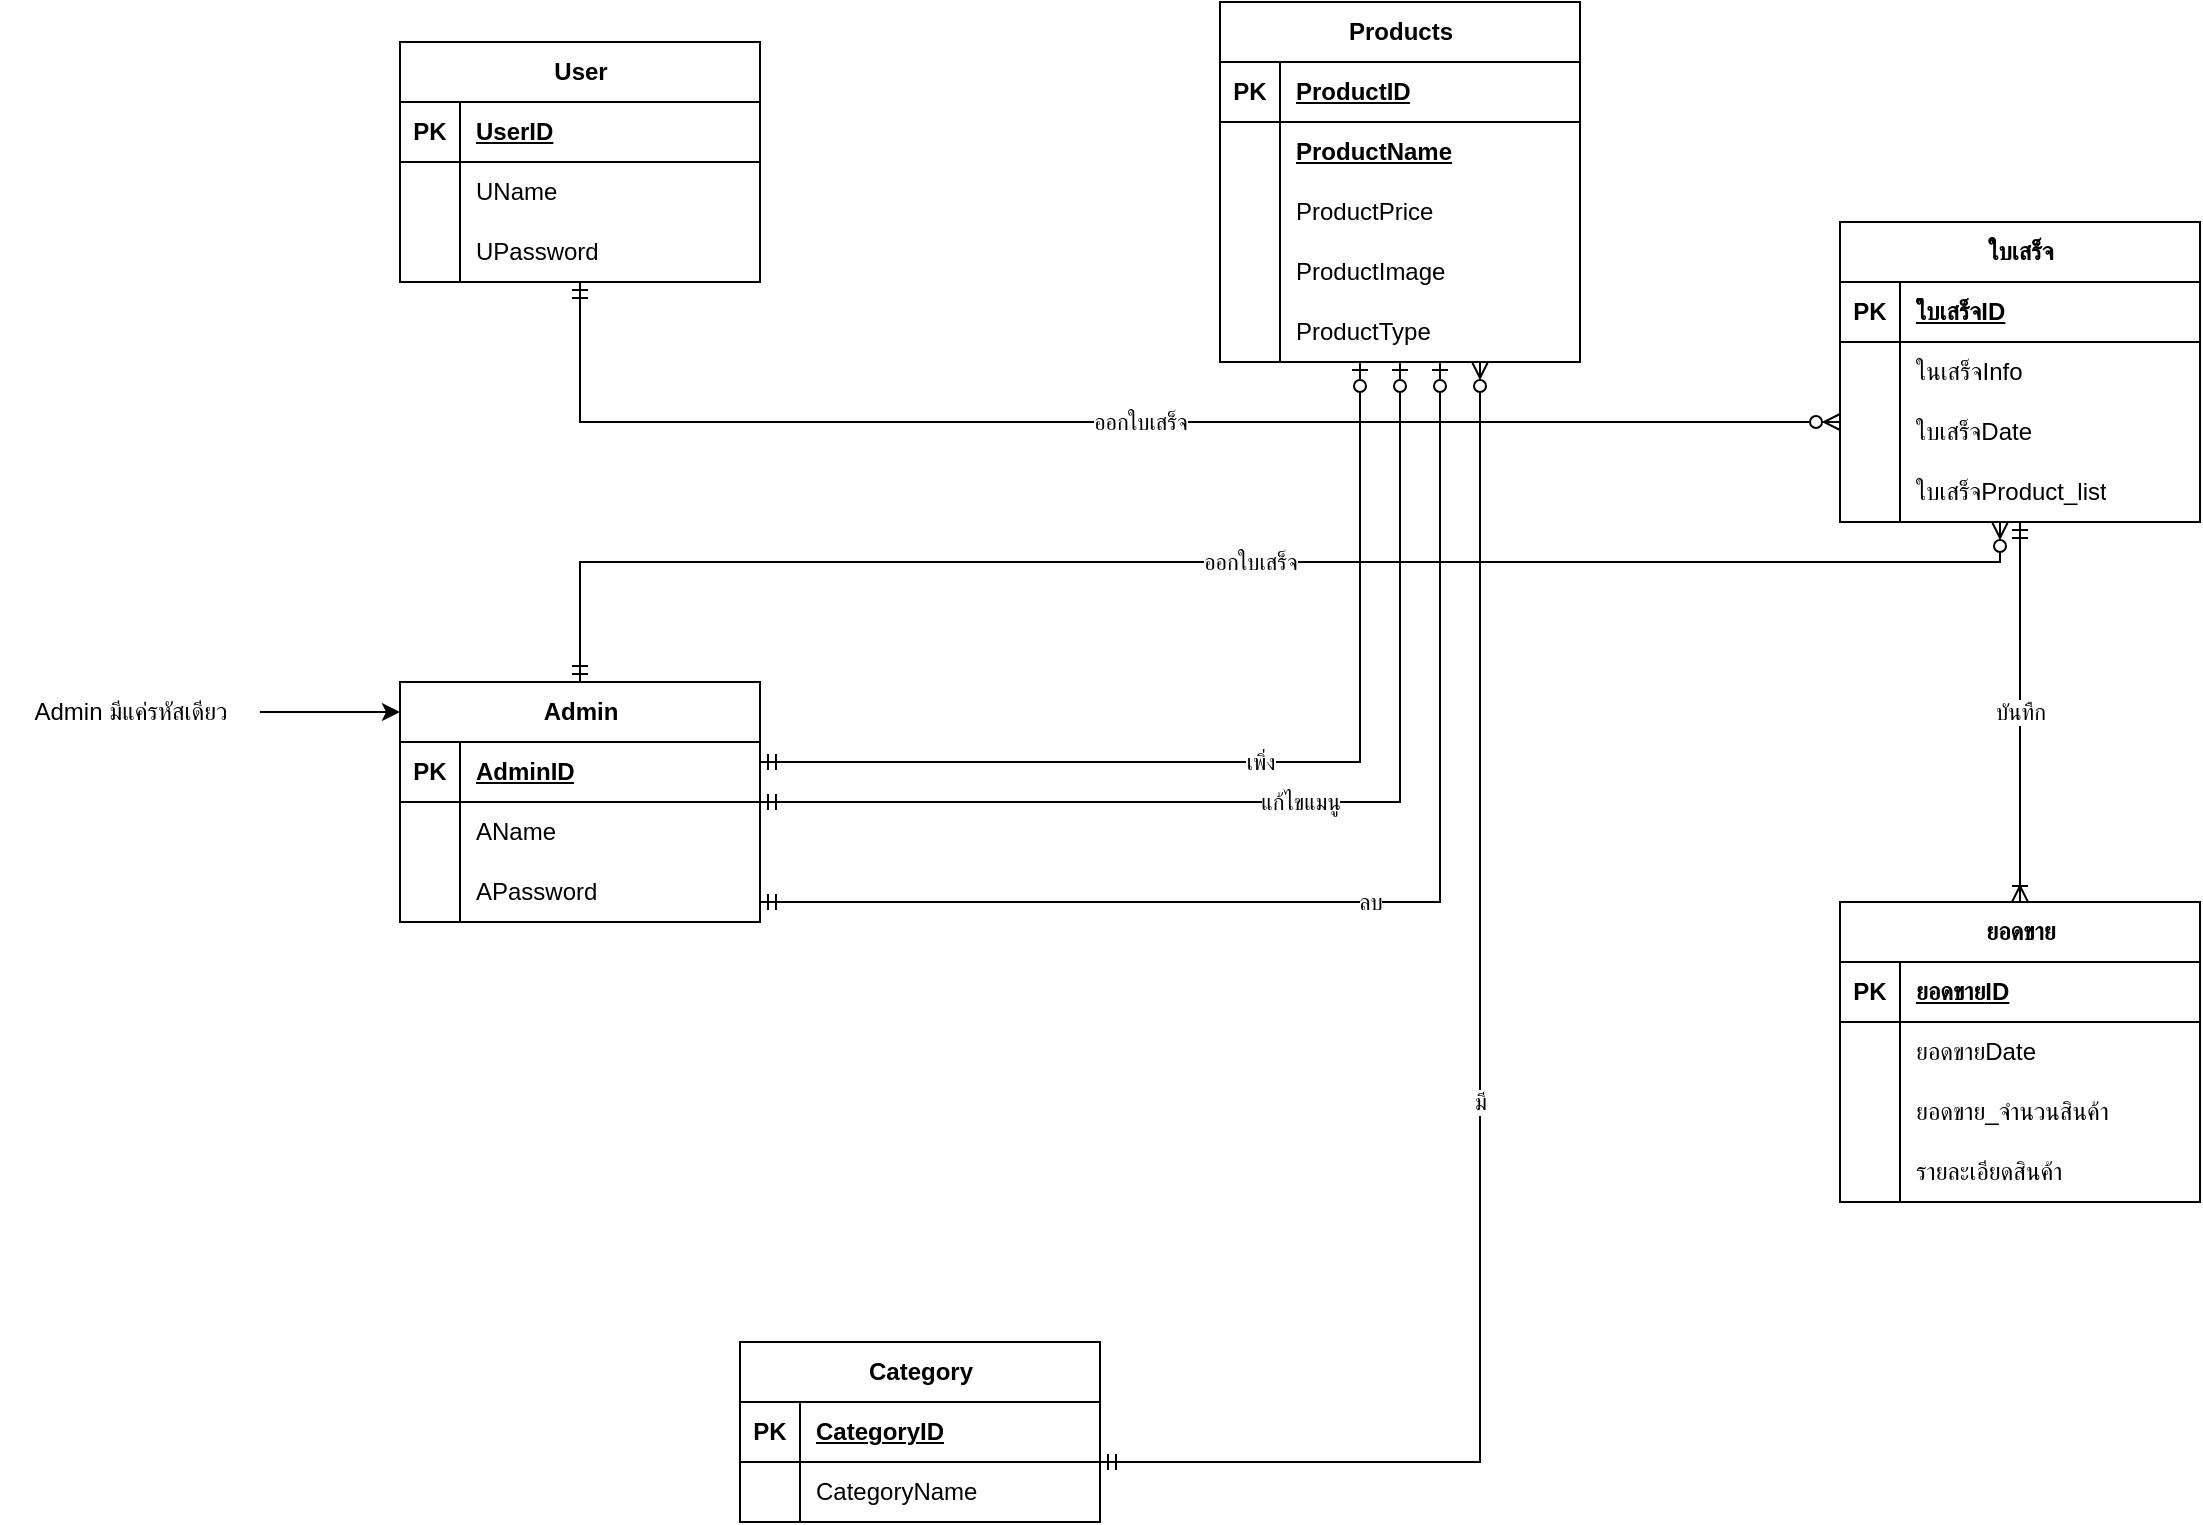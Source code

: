 <mxfile version="24.8.3">
  <diagram name="Page-1" id="-VjRvIDEJw0cihrZ_yuL">
    <mxGraphModel dx="2015" dy="689" grid="1" gridSize="10" guides="1" tooltips="1" connect="1" arrows="1" fold="1" page="1" pageScale="1" pageWidth="827" pageHeight="1169" math="0" shadow="0">
      <root>
        <mxCell id="0" />
        <mxCell id="1" parent="0" />
        <mxCell id="ltJQEK8nqCBBvIf_D5TB-100" value="ออกใบเสร็จ" style="edgeStyle=orthogonalEdgeStyle;rounded=0;orthogonalLoop=1;jettySize=auto;html=1;startArrow=ERmandOne;startFill=0;endArrow=ERzeroToMany;endFill=0;" edge="1" parent="1" source="ltJQEK8nqCBBvIf_D5TB-2" target="ltJQEK8nqCBBvIf_D5TB-55">
          <mxGeometry relative="1" as="geometry">
            <Array as="points">
              <mxPoint x="-30" y="230" />
            </Array>
          </mxGeometry>
        </mxCell>
        <mxCell id="ltJQEK8nqCBBvIf_D5TB-2" value="User" style="shape=table;startSize=30;container=1;collapsible=1;childLayout=tableLayout;fixedRows=1;rowLines=0;fontStyle=1;align=center;resizeLast=1;html=1;" vertex="1" parent="1">
          <mxGeometry x="-120" y="40" width="180" height="120" as="geometry" />
        </mxCell>
        <mxCell id="ltJQEK8nqCBBvIf_D5TB-3" value="" style="shape=tableRow;horizontal=0;startSize=0;swimlaneHead=0;swimlaneBody=0;fillColor=none;collapsible=0;dropTarget=0;points=[[0,0.5],[1,0.5]];portConstraint=eastwest;top=0;left=0;right=0;bottom=1;" vertex="1" parent="ltJQEK8nqCBBvIf_D5TB-2">
          <mxGeometry y="30" width="180" height="30" as="geometry" />
        </mxCell>
        <mxCell id="ltJQEK8nqCBBvIf_D5TB-4" value="PK" style="shape=partialRectangle;connectable=0;fillColor=none;top=0;left=0;bottom=0;right=0;fontStyle=1;overflow=hidden;whiteSpace=wrap;html=1;" vertex="1" parent="ltJQEK8nqCBBvIf_D5TB-3">
          <mxGeometry width="30" height="30" as="geometry">
            <mxRectangle width="30" height="30" as="alternateBounds" />
          </mxGeometry>
        </mxCell>
        <mxCell id="ltJQEK8nqCBBvIf_D5TB-5" value="UserID" style="shape=partialRectangle;connectable=0;fillColor=none;top=0;left=0;bottom=0;right=0;align=left;spacingLeft=6;fontStyle=5;overflow=hidden;whiteSpace=wrap;html=1;" vertex="1" parent="ltJQEK8nqCBBvIf_D5TB-3">
          <mxGeometry x="30" width="150" height="30" as="geometry">
            <mxRectangle width="150" height="30" as="alternateBounds" />
          </mxGeometry>
        </mxCell>
        <mxCell id="ltJQEK8nqCBBvIf_D5TB-6" value="" style="shape=tableRow;horizontal=0;startSize=0;swimlaneHead=0;swimlaneBody=0;fillColor=none;collapsible=0;dropTarget=0;points=[[0,0.5],[1,0.5]];portConstraint=eastwest;top=0;left=0;right=0;bottom=0;" vertex="1" parent="ltJQEK8nqCBBvIf_D5TB-2">
          <mxGeometry y="60" width="180" height="30" as="geometry" />
        </mxCell>
        <mxCell id="ltJQEK8nqCBBvIf_D5TB-7" value="" style="shape=partialRectangle;connectable=0;fillColor=none;top=0;left=0;bottom=0;right=0;editable=1;overflow=hidden;whiteSpace=wrap;html=1;" vertex="1" parent="ltJQEK8nqCBBvIf_D5TB-6">
          <mxGeometry width="30" height="30" as="geometry">
            <mxRectangle width="30" height="30" as="alternateBounds" />
          </mxGeometry>
        </mxCell>
        <mxCell id="ltJQEK8nqCBBvIf_D5TB-8" value="UName" style="shape=partialRectangle;connectable=0;fillColor=none;top=0;left=0;bottom=0;right=0;align=left;spacingLeft=6;overflow=hidden;whiteSpace=wrap;html=1;" vertex="1" parent="ltJQEK8nqCBBvIf_D5TB-6">
          <mxGeometry x="30" width="150" height="30" as="geometry">
            <mxRectangle width="150" height="30" as="alternateBounds" />
          </mxGeometry>
        </mxCell>
        <mxCell id="ltJQEK8nqCBBvIf_D5TB-9" value="" style="shape=tableRow;horizontal=0;startSize=0;swimlaneHead=0;swimlaneBody=0;fillColor=none;collapsible=0;dropTarget=0;points=[[0,0.5],[1,0.5]];portConstraint=eastwest;top=0;left=0;right=0;bottom=0;" vertex="1" parent="ltJQEK8nqCBBvIf_D5TB-2">
          <mxGeometry y="90" width="180" height="30" as="geometry" />
        </mxCell>
        <mxCell id="ltJQEK8nqCBBvIf_D5TB-10" value="" style="shape=partialRectangle;connectable=0;fillColor=none;top=0;left=0;bottom=0;right=0;editable=1;overflow=hidden;whiteSpace=wrap;html=1;" vertex="1" parent="ltJQEK8nqCBBvIf_D5TB-9">
          <mxGeometry width="30" height="30" as="geometry">
            <mxRectangle width="30" height="30" as="alternateBounds" />
          </mxGeometry>
        </mxCell>
        <mxCell id="ltJQEK8nqCBBvIf_D5TB-11" value="UPassword" style="shape=partialRectangle;connectable=0;fillColor=none;top=0;left=0;bottom=0;right=0;align=left;spacingLeft=6;overflow=hidden;whiteSpace=wrap;html=1;" vertex="1" parent="ltJQEK8nqCBBvIf_D5TB-9">
          <mxGeometry x="30" width="150" height="30" as="geometry">
            <mxRectangle width="150" height="30" as="alternateBounds" />
          </mxGeometry>
        </mxCell>
        <mxCell id="ltJQEK8nqCBBvIf_D5TB-95" value="แก้ไขแมนู" style="edgeStyle=orthogonalEdgeStyle;rounded=0;orthogonalLoop=1;jettySize=auto;html=1;startArrow=ERmandOne;startFill=0;endArrow=ERzeroToOne;endFill=0;" edge="1" parent="1" source="ltJQEK8nqCBBvIf_D5TB-15" target="ltJQEK8nqCBBvIf_D5TB-28">
          <mxGeometry relative="1" as="geometry" />
        </mxCell>
        <mxCell id="ltJQEK8nqCBBvIf_D5TB-96" value="ลบ" style="edgeStyle=orthogonalEdgeStyle;rounded=0;orthogonalLoop=1;jettySize=auto;html=1;startArrow=ERmandOne;startFill=0;endArrow=ERzeroToOne;endFill=0;" edge="1" parent="1" source="ltJQEK8nqCBBvIf_D5TB-15" target="ltJQEK8nqCBBvIf_D5TB-28">
          <mxGeometry relative="1" as="geometry">
            <Array as="points">
              <mxPoint x="400" y="470" />
            </Array>
          </mxGeometry>
        </mxCell>
        <mxCell id="ltJQEK8nqCBBvIf_D5TB-97" value="เพิ่ง" style="edgeStyle=orthogonalEdgeStyle;rounded=0;orthogonalLoop=1;jettySize=auto;html=1;endArrow=ERzeroToOne;endFill=0;startArrow=ERmandOne;startFill=0;" edge="1" parent="1" source="ltJQEK8nqCBBvIf_D5TB-15" target="ltJQEK8nqCBBvIf_D5TB-28">
          <mxGeometry relative="1" as="geometry">
            <Array as="points">
              <mxPoint x="360" y="400" />
            </Array>
          </mxGeometry>
        </mxCell>
        <mxCell id="ltJQEK8nqCBBvIf_D5TB-98" value="ออกใบเสร็จ" style="edgeStyle=orthogonalEdgeStyle;rounded=0;orthogonalLoop=1;jettySize=auto;html=1;startArrow=ERmandOne;startFill=0;endArrow=ERzeroToMany;endFill=0;" edge="1" parent="1" source="ltJQEK8nqCBBvIf_D5TB-15" target="ltJQEK8nqCBBvIf_D5TB-55">
          <mxGeometry relative="1" as="geometry">
            <Array as="points">
              <mxPoint x="-30" y="300" />
              <mxPoint x="680" y="300" />
            </Array>
          </mxGeometry>
        </mxCell>
        <mxCell id="ltJQEK8nqCBBvIf_D5TB-15" value="Admin" style="shape=table;startSize=30;container=1;collapsible=1;childLayout=tableLayout;fixedRows=1;rowLines=0;fontStyle=1;align=center;resizeLast=1;html=1;" vertex="1" parent="1">
          <mxGeometry x="-120" y="360" width="180" height="120" as="geometry" />
        </mxCell>
        <mxCell id="ltJQEK8nqCBBvIf_D5TB-16" value="" style="shape=tableRow;horizontal=0;startSize=0;swimlaneHead=0;swimlaneBody=0;fillColor=none;collapsible=0;dropTarget=0;points=[[0,0.5],[1,0.5]];portConstraint=eastwest;top=0;left=0;right=0;bottom=1;" vertex="1" parent="ltJQEK8nqCBBvIf_D5TB-15">
          <mxGeometry y="30" width="180" height="30" as="geometry" />
        </mxCell>
        <mxCell id="ltJQEK8nqCBBvIf_D5TB-17" value="PK" style="shape=partialRectangle;connectable=0;fillColor=none;top=0;left=0;bottom=0;right=0;fontStyle=1;overflow=hidden;whiteSpace=wrap;html=1;" vertex="1" parent="ltJQEK8nqCBBvIf_D5TB-16">
          <mxGeometry width="30" height="30" as="geometry">
            <mxRectangle width="30" height="30" as="alternateBounds" />
          </mxGeometry>
        </mxCell>
        <mxCell id="ltJQEK8nqCBBvIf_D5TB-18" value="AdminID" style="shape=partialRectangle;connectable=0;fillColor=none;top=0;left=0;bottom=0;right=0;align=left;spacingLeft=6;fontStyle=5;overflow=hidden;whiteSpace=wrap;html=1;" vertex="1" parent="ltJQEK8nqCBBvIf_D5TB-16">
          <mxGeometry x="30" width="150" height="30" as="geometry">
            <mxRectangle width="150" height="30" as="alternateBounds" />
          </mxGeometry>
        </mxCell>
        <mxCell id="ltJQEK8nqCBBvIf_D5TB-19" value="" style="shape=tableRow;horizontal=0;startSize=0;swimlaneHead=0;swimlaneBody=0;fillColor=none;collapsible=0;dropTarget=0;points=[[0,0.5],[1,0.5]];portConstraint=eastwest;top=0;left=0;right=0;bottom=0;" vertex="1" parent="ltJQEK8nqCBBvIf_D5TB-15">
          <mxGeometry y="60" width="180" height="30" as="geometry" />
        </mxCell>
        <mxCell id="ltJQEK8nqCBBvIf_D5TB-20" value="" style="shape=partialRectangle;connectable=0;fillColor=none;top=0;left=0;bottom=0;right=0;editable=1;overflow=hidden;whiteSpace=wrap;html=1;" vertex="1" parent="ltJQEK8nqCBBvIf_D5TB-19">
          <mxGeometry width="30" height="30" as="geometry">
            <mxRectangle width="30" height="30" as="alternateBounds" />
          </mxGeometry>
        </mxCell>
        <mxCell id="ltJQEK8nqCBBvIf_D5TB-21" value="AName" style="shape=partialRectangle;connectable=0;fillColor=none;top=0;left=0;bottom=0;right=0;align=left;spacingLeft=6;overflow=hidden;whiteSpace=wrap;html=1;" vertex="1" parent="ltJQEK8nqCBBvIf_D5TB-19">
          <mxGeometry x="30" width="150" height="30" as="geometry">
            <mxRectangle width="150" height="30" as="alternateBounds" />
          </mxGeometry>
        </mxCell>
        <mxCell id="ltJQEK8nqCBBvIf_D5TB-22" value="" style="shape=tableRow;horizontal=0;startSize=0;swimlaneHead=0;swimlaneBody=0;fillColor=none;collapsible=0;dropTarget=0;points=[[0,0.5],[1,0.5]];portConstraint=eastwest;top=0;left=0;right=0;bottom=0;" vertex="1" parent="ltJQEK8nqCBBvIf_D5TB-15">
          <mxGeometry y="90" width="180" height="30" as="geometry" />
        </mxCell>
        <mxCell id="ltJQEK8nqCBBvIf_D5TB-23" value="" style="shape=partialRectangle;connectable=0;fillColor=none;top=0;left=0;bottom=0;right=0;editable=1;overflow=hidden;whiteSpace=wrap;html=1;" vertex="1" parent="ltJQEK8nqCBBvIf_D5TB-22">
          <mxGeometry width="30" height="30" as="geometry">
            <mxRectangle width="30" height="30" as="alternateBounds" />
          </mxGeometry>
        </mxCell>
        <mxCell id="ltJQEK8nqCBBvIf_D5TB-24" value="APassword" style="shape=partialRectangle;connectable=0;fillColor=none;top=0;left=0;bottom=0;right=0;align=left;spacingLeft=6;overflow=hidden;whiteSpace=wrap;html=1;" vertex="1" parent="ltJQEK8nqCBBvIf_D5TB-22">
          <mxGeometry x="30" width="150" height="30" as="geometry">
            <mxRectangle width="150" height="30" as="alternateBounds" />
          </mxGeometry>
        </mxCell>
        <mxCell id="ltJQEK8nqCBBvIf_D5TB-28" value="Products" style="shape=table;startSize=30;container=1;collapsible=1;childLayout=tableLayout;fixedRows=1;rowLines=0;fontStyle=1;align=center;resizeLast=1;html=1;" vertex="1" parent="1">
          <mxGeometry x="290" y="20" width="180" height="180" as="geometry" />
        </mxCell>
        <mxCell id="ltJQEK8nqCBBvIf_D5TB-29" value="" style="shape=tableRow;horizontal=0;startSize=0;swimlaneHead=0;swimlaneBody=0;fillColor=none;collapsible=0;dropTarget=0;points=[[0,0.5],[1,0.5]];portConstraint=eastwest;top=0;left=0;right=0;bottom=1;" vertex="1" parent="ltJQEK8nqCBBvIf_D5TB-28">
          <mxGeometry y="30" width="180" height="30" as="geometry" />
        </mxCell>
        <mxCell id="ltJQEK8nqCBBvIf_D5TB-30" value="PK" style="shape=partialRectangle;connectable=0;fillColor=none;top=0;left=0;bottom=0;right=0;fontStyle=1;overflow=hidden;whiteSpace=wrap;html=1;" vertex="1" parent="ltJQEK8nqCBBvIf_D5TB-29">
          <mxGeometry width="30" height="30" as="geometry">
            <mxRectangle width="30" height="30" as="alternateBounds" />
          </mxGeometry>
        </mxCell>
        <mxCell id="ltJQEK8nqCBBvIf_D5TB-31" value="ProductID" style="shape=partialRectangle;connectable=0;fillColor=none;top=0;left=0;bottom=0;right=0;align=left;spacingLeft=6;fontStyle=5;overflow=hidden;whiteSpace=wrap;html=1;" vertex="1" parent="ltJQEK8nqCBBvIf_D5TB-29">
          <mxGeometry x="30" width="150" height="30" as="geometry">
            <mxRectangle width="150" height="30" as="alternateBounds" />
          </mxGeometry>
        </mxCell>
        <mxCell id="ltJQEK8nqCBBvIf_D5TB-32" value="" style="shape=tableRow;horizontal=0;startSize=0;swimlaneHead=0;swimlaneBody=0;fillColor=none;collapsible=0;dropTarget=0;points=[[0,0.5],[1,0.5]];portConstraint=eastwest;top=0;left=0;right=0;bottom=0;" vertex="1" parent="ltJQEK8nqCBBvIf_D5TB-28">
          <mxGeometry y="60" width="180" height="30" as="geometry" />
        </mxCell>
        <mxCell id="ltJQEK8nqCBBvIf_D5TB-33" value="" style="shape=partialRectangle;connectable=0;fillColor=none;top=0;left=0;bottom=0;right=0;editable=1;overflow=hidden;whiteSpace=wrap;html=1;" vertex="1" parent="ltJQEK8nqCBBvIf_D5TB-32">
          <mxGeometry width="30" height="30" as="geometry">
            <mxRectangle width="30" height="30" as="alternateBounds" />
          </mxGeometry>
        </mxCell>
        <mxCell id="ltJQEK8nqCBBvIf_D5TB-34" value="&lt;b&gt;&lt;u&gt;ProductName&lt;/u&gt;&lt;/b&gt;" style="shape=partialRectangle;connectable=0;fillColor=none;top=0;left=0;bottom=0;right=0;align=left;spacingLeft=6;overflow=hidden;whiteSpace=wrap;html=1;" vertex="1" parent="ltJQEK8nqCBBvIf_D5TB-32">
          <mxGeometry x="30" width="150" height="30" as="geometry">
            <mxRectangle width="150" height="30" as="alternateBounds" />
          </mxGeometry>
        </mxCell>
        <mxCell id="ltJQEK8nqCBBvIf_D5TB-35" value="" style="shape=tableRow;horizontal=0;startSize=0;swimlaneHead=0;swimlaneBody=0;fillColor=none;collapsible=0;dropTarget=0;points=[[0,0.5],[1,0.5]];portConstraint=eastwest;top=0;left=0;right=0;bottom=0;" vertex="1" parent="ltJQEK8nqCBBvIf_D5TB-28">
          <mxGeometry y="90" width="180" height="30" as="geometry" />
        </mxCell>
        <mxCell id="ltJQEK8nqCBBvIf_D5TB-36" value="" style="shape=partialRectangle;connectable=0;fillColor=none;top=0;left=0;bottom=0;right=0;editable=1;overflow=hidden;whiteSpace=wrap;html=1;" vertex="1" parent="ltJQEK8nqCBBvIf_D5TB-35">
          <mxGeometry width="30" height="30" as="geometry">
            <mxRectangle width="30" height="30" as="alternateBounds" />
          </mxGeometry>
        </mxCell>
        <mxCell id="ltJQEK8nqCBBvIf_D5TB-37" value="ProductPrice" style="shape=partialRectangle;connectable=0;fillColor=none;top=0;left=0;bottom=0;right=0;align=left;spacingLeft=6;overflow=hidden;whiteSpace=wrap;html=1;" vertex="1" parent="ltJQEK8nqCBBvIf_D5TB-35">
          <mxGeometry x="30" width="150" height="30" as="geometry">
            <mxRectangle width="150" height="30" as="alternateBounds" />
          </mxGeometry>
        </mxCell>
        <mxCell id="ltJQEK8nqCBBvIf_D5TB-38" value="" style="shape=tableRow;horizontal=0;startSize=0;swimlaneHead=0;swimlaneBody=0;fillColor=none;collapsible=0;dropTarget=0;points=[[0,0.5],[1,0.5]];portConstraint=eastwest;top=0;left=0;right=0;bottom=0;" vertex="1" parent="ltJQEK8nqCBBvIf_D5TB-28">
          <mxGeometry y="120" width="180" height="30" as="geometry" />
        </mxCell>
        <mxCell id="ltJQEK8nqCBBvIf_D5TB-39" value="" style="shape=partialRectangle;connectable=0;fillColor=none;top=0;left=0;bottom=0;right=0;editable=1;overflow=hidden;whiteSpace=wrap;html=1;" vertex="1" parent="ltJQEK8nqCBBvIf_D5TB-38">
          <mxGeometry width="30" height="30" as="geometry">
            <mxRectangle width="30" height="30" as="alternateBounds" />
          </mxGeometry>
        </mxCell>
        <mxCell id="ltJQEK8nqCBBvIf_D5TB-40" value="ProductImage" style="shape=partialRectangle;connectable=0;fillColor=none;top=0;left=0;bottom=0;right=0;align=left;spacingLeft=6;overflow=hidden;whiteSpace=wrap;html=1;" vertex="1" parent="ltJQEK8nqCBBvIf_D5TB-38">
          <mxGeometry x="30" width="150" height="30" as="geometry">
            <mxRectangle width="150" height="30" as="alternateBounds" />
          </mxGeometry>
        </mxCell>
        <mxCell id="ltJQEK8nqCBBvIf_D5TB-112" style="shape=tableRow;horizontal=0;startSize=0;swimlaneHead=0;swimlaneBody=0;fillColor=none;collapsible=0;dropTarget=0;points=[[0,0.5],[1,0.5]];portConstraint=eastwest;top=0;left=0;right=0;bottom=0;" vertex="1" parent="ltJQEK8nqCBBvIf_D5TB-28">
          <mxGeometry y="150" width="180" height="30" as="geometry" />
        </mxCell>
        <mxCell id="ltJQEK8nqCBBvIf_D5TB-113" style="shape=partialRectangle;connectable=0;fillColor=none;top=0;left=0;bottom=0;right=0;editable=1;overflow=hidden;whiteSpace=wrap;html=1;" vertex="1" parent="ltJQEK8nqCBBvIf_D5TB-112">
          <mxGeometry width="30" height="30" as="geometry">
            <mxRectangle width="30" height="30" as="alternateBounds" />
          </mxGeometry>
        </mxCell>
        <mxCell id="ltJQEK8nqCBBvIf_D5TB-114" value="ProductType" style="shape=partialRectangle;connectable=0;fillColor=none;top=0;left=0;bottom=0;right=0;align=left;spacingLeft=6;overflow=hidden;whiteSpace=wrap;html=1;" vertex="1" parent="ltJQEK8nqCBBvIf_D5TB-112">
          <mxGeometry x="30" width="150" height="30" as="geometry">
            <mxRectangle width="150" height="30" as="alternateBounds" />
          </mxGeometry>
        </mxCell>
        <mxCell id="ltJQEK8nqCBBvIf_D5TB-103" value="มี" style="edgeStyle=orthogonalEdgeStyle;rounded=0;orthogonalLoop=1;jettySize=auto;html=1;startArrow=ERmandOne;startFill=0;endArrow=ERzeroToMany;endFill=0;" edge="1" parent="1" source="ltJQEK8nqCBBvIf_D5TB-41" target="ltJQEK8nqCBBvIf_D5TB-28">
          <mxGeometry relative="1" as="geometry">
            <Array as="points">
              <mxPoint x="420" y="750" />
            </Array>
          </mxGeometry>
        </mxCell>
        <mxCell id="ltJQEK8nqCBBvIf_D5TB-41" value="Category" style="shape=table;startSize=30;container=1;collapsible=1;childLayout=tableLayout;fixedRows=1;rowLines=0;fontStyle=1;align=center;resizeLast=1;html=1;" vertex="1" parent="1">
          <mxGeometry x="50" y="690" width="180" height="90" as="geometry" />
        </mxCell>
        <mxCell id="ltJQEK8nqCBBvIf_D5TB-42" value="" style="shape=tableRow;horizontal=0;startSize=0;swimlaneHead=0;swimlaneBody=0;fillColor=none;collapsible=0;dropTarget=0;points=[[0,0.5],[1,0.5]];portConstraint=eastwest;top=0;left=0;right=0;bottom=1;" vertex="1" parent="ltJQEK8nqCBBvIf_D5TB-41">
          <mxGeometry y="30" width="180" height="30" as="geometry" />
        </mxCell>
        <mxCell id="ltJQEK8nqCBBvIf_D5TB-43" value="PK" style="shape=partialRectangle;connectable=0;fillColor=none;top=0;left=0;bottom=0;right=0;fontStyle=1;overflow=hidden;whiteSpace=wrap;html=1;" vertex="1" parent="ltJQEK8nqCBBvIf_D5TB-42">
          <mxGeometry width="30" height="30" as="geometry">
            <mxRectangle width="30" height="30" as="alternateBounds" />
          </mxGeometry>
        </mxCell>
        <mxCell id="ltJQEK8nqCBBvIf_D5TB-44" value="CategoryID" style="shape=partialRectangle;connectable=0;fillColor=none;top=0;left=0;bottom=0;right=0;align=left;spacingLeft=6;fontStyle=5;overflow=hidden;whiteSpace=wrap;html=1;" vertex="1" parent="ltJQEK8nqCBBvIf_D5TB-42">
          <mxGeometry x="30" width="150" height="30" as="geometry">
            <mxRectangle width="150" height="30" as="alternateBounds" />
          </mxGeometry>
        </mxCell>
        <mxCell id="ltJQEK8nqCBBvIf_D5TB-45" value="" style="shape=tableRow;horizontal=0;startSize=0;swimlaneHead=0;swimlaneBody=0;fillColor=none;collapsible=0;dropTarget=0;points=[[0,0.5],[1,0.5]];portConstraint=eastwest;top=0;left=0;right=0;bottom=0;" vertex="1" parent="ltJQEK8nqCBBvIf_D5TB-41">
          <mxGeometry y="60" width="180" height="30" as="geometry" />
        </mxCell>
        <mxCell id="ltJQEK8nqCBBvIf_D5TB-46" value="" style="shape=partialRectangle;connectable=0;fillColor=none;top=0;left=0;bottom=0;right=0;editable=1;overflow=hidden;whiteSpace=wrap;html=1;" vertex="1" parent="ltJQEK8nqCBBvIf_D5TB-45">
          <mxGeometry width="30" height="30" as="geometry">
            <mxRectangle width="30" height="30" as="alternateBounds" />
          </mxGeometry>
        </mxCell>
        <mxCell id="ltJQEK8nqCBBvIf_D5TB-47" value="CategoryName" style="shape=partialRectangle;connectable=0;fillColor=none;top=0;left=0;bottom=0;right=0;align=left;spacingLeft=6;overflow=hidden;whiteSpace=wrap;html=1;" vertex="1" parent="ltJQEK8nqCBBvIf_D5TB-45">
          <mxGeometry x="30" width="150" height="30" as="geometry">
            <mxRectangle width="150" height="30" as="alternateBounds" />
          </mxGeometry>
        </mxCell>
        <mxCell id="ltJQEK8nqCBBvIf_D5TB-121" value="บันทืก" style="edgeStyle=orthogonalEdgeStyle;rounded=0;orthogonalLoop=1;jettySize=auto;html=1;endArrow=ERoneToMany;endFill=0;startArrow=ERmandOne;startFill=0;" edge="1" parent="1" source="ltJQEK8nqCBBvIf_D5TB-55" target="ltJQEK8nqCBBvIf_D5TB-68">
          <mxGeometry relative="1" as="geometry" />
        </mxCell>
        <mxCell id="ltJQEK8nqCBBvIf_D5TB-55" value="ใบเสร็จ" style="shape=table;startSize=30;container=1;collapsible=1;childLayout=tableLayout;fixedRows=1;rowLines=0;fontStyle=1;align=center;resizeLast=1;html=1;" vertex="1" parent="1">
          <mxGeometry x="600" y="130" width="180" height="150" as="geometry" />
        </mxCell>
        <mxCell id="ltJQEK8nqCBBvIf_D5TB-56" value="" style="shape=tableRow;horizontal=0;startSize=0;swimlaneHead=0;swimlaneBody=0;fillColor=none;collapsible=0;dropTarget=0;points=[[0,0.5],[1,0.5]];portConstraint=eastwest;top=0;left=0;right=0;bottom=1;" vertex="1" parent="ltJQEK8nqCBBvIf_D5TB-55">
          <mxGeometry y="30" width="180" height="30" as="geometry" />
        </mxCell>
        <mxCell id="ltJQEK8nqCBBvIf_D5TB-57" value="PK" style="shape=partialRectangle;connectable=0;fillColor=none;top=0;left=0;bottom=0;right=0;fontStyle=1;overflow=hidden;whiteSpace=wrap;html=1;" vertex="1" parent="ltJQEK8nqCBBvIf_D5TB-56">
          <mxGeometry width="30" height="30" as="geometry">
            <mxRectangle width="30" height="30" as="alternateBounds" />
          </mxGeometry>
        </mxCell>
        <mxCell id="ltJQEK8nqCBBvIf_D5TB-58" value="ใบเสร็จID" style="shape=partialRectangle;connectable=0;fillColor=none;top=0;left=0;bottom=0;right=0;align=left;spacingLeft=6;fontStyle=5;overflow=hidden;whiteSpace=wrap;html=1;" vertex="1" parent="ltJQEK8nqCBBvIf_D5TB-56">
          <mxGeometry x="30" width="150" height="30" as="geometry">
            <mxRectangle width="150" height="30" as="alternateBounds" />
          </mxGeometry>
        </mxCell>
        <mxCell id="ltJQEK8nqCBBvIf_D5TB-59" value="" style="shape=tableRow;horizontal=0;startSize=0;swimlaneHead=0;swimlaneBody=0;fillColor=none;collapsible=0;dropTarget=0;points=[[0,0.5],[1,0.5]];portConstraint=eastwest;top=0;left=0;right=0;bottom=0;" vertex="1" parent="ltJQEK8nqCBBvIf_D5TB-55">
          <mxGeometry y="60" width="180" height="30" as="geometry" />
        </mxCell>
        <mxCell id="ltJQEK8nqCBBvIf_D5TB-60" value="" style="shape=partialRectangle;connectable=0;fillColor=none;top=0;left=0;bottom=0;right=0;editable=1;overflow=hidden;whiteSpace=wrap;html=1;" vertex="1" parent="ltJQEK8nqCBBvIf_D5TB-59">
          <mxGeometry width="30" height="30" as="geometry">
            <mxRectangle width="30" height="30" as="alternateBounds" />
          </mxGeometry>
        </mxCell>
        <mxCell id="ltJQEK8nqCBBvIf_D5TB-61" value="ในเสร็จInfo" style="shape=partialRectangle;connectable=0;fillColor=none;top=0;left=0;bottom=0;right=0;align=left;spacingLeft=6;overflow=hidden;whiteSpace=wrap;html=1;" vertex="1" parent="ltJQEK8nqCBBvIf_D5TB-59">
          <mxGeometry x="30" width="150" height="30" as="geometry">
            <mxRectangle width="150" height="30" as="alternateBounds" />
          </mxGeometry>
        </mxCell>
        <mxCell id="ltJQEK8nqCBBvIf_D5TB-115" style="shape=tableRow;horizontal=0;startSize=0;swimlaneHead=0;swimlaneBody=0;fillColor=none;collapsible=0;dropTarget=0;points=[[0,0.5],[1,0.5]];portConstraint=eastwest;top=0;left=0;right=0;bottom=0;" vertex="1" parent="ltJQEK8nqCBBvIf_D5TB-55">
          <mxGeometry y="90" width="180" height="30" as="geometry" />
        </mxCell>
        <mxCell id="ltJQEK8nqCBBvIf_D5TB-116" style="shape=partialRectangle;connectable=0;fillColor=none;top=0;left=0;bottom=0;right=0;editable=1;overflow=hidden;whiteSpace=wrap;html=1;" vertex="1" parent="ltJQEK8nqCBBvIf_D5TB-115">
          <mxGeometry width="30" height="30" as="geometry">
            <mxRectangle width="30" height="30" as="alternateBounds" />
          </mxGeometry>
        </mxCell>
        <mxCell id="ltJQEK8nqCBBvIf_D5TB-117" value="ใบเสร็จDate" style="shape=partialRectangle;connectable=0;fillColor=none;top=0;left=0;bottom=0;right=0;align=left;spacingLeft=6;overflow=hidden;whiteSpace=wrap;html=1;" vertex="1" parent="ltJQEK8nqCBBvIf_D5TB-115">
          <mxGeometry x="30" width="150" height="30" as="geometry">
            <mxRectangle width="150" height="30" as="alternateBounds" />
          </mxGeometry>
        </mxCell>
        <mxCell id="ltJQEK8nqCBBvIf_D5TB-118" style="shape=tableRow;horizontal=0;startSize=0;swimlaneHead=0;swimlaneBody=0;fillColor=none;collapsible=0;dropTarget=0;points=[[0,0.5],[1,0.5]];portConstraint=eastwest;top=0;left=0;right=0;bottom=0;" vertex="1" parent="ltJQEK8nqCBBvIf_D5TB-55">
          <mxGeometry y="120" width="180" height="30" as="geometry" />
        </mxCell>
        <mxCell id="ltJQEK8nqCBBvIf_D5TB-119" style="shape=partialRectangle;connectable=0;fillColor=none;top=0;left=0;bottom=0;right=0;editable=1;overflow=hidden;whiteSpace=wrap;html=1;" vertex="1" parent="ltJQEK8nqCBBvIf_D5TB-118">
          <mxGeometry width="30" height="30" as="geometry">
            <mxRectangle width="30" height="30" as="alternateBounds" />
          </mxGeometry>
        </mxCell>
        <mxCell id="ltJQEK8nqCBBvIf_D5TB-120" value="ใบเสร็จProduct_list" style="shape=partialRectangle;connectable=0;fillColor=none;top=0;left=0;bottom=0;right=0;align=left;spacingLeft=6;overflow=hidden;whiteSpace=wrap;html=1;" vertex="1" parent="ltJQEK8nqCBBvIf_D5TB-118">
          <mxGeometry x="30" width="150" height="30" as="geometry">
            <mxRectangle width="150" height="30" as="alternateBounds" />
          </mxGeometry>
        </mxCell>
        <mxCell id="ltJQEK8nqCBBvIf_D5TB-68" value="ยอดขาย" style="shape=table;startSize=30;container=1;collapsible=1;childLayout=tableLayout;fixedRows=1;rowLines=0;fontStyle=1;align=center;resizeLast=1;html=1;" vertex="1" parent="1">
          <mxGeometry x="600" y="470" width="180" height="150" as="geometry" />
        </mxCell>
        <mxCell id="ltJQEK8nqCBBvIf_D5TB-69" value="" style="shape=tableRow;horizontal=0;startSize=0;swimlaneHead=0;swimlaneBody=0;fillColor=none;collapsible=0;dropTarget=0;points=[[0,0.5],[1,0.5]];portConstraint=eastwest;top=0;left=0;right=0;bottom=1;" vertex="1" parent="ltJQEK8nqCBBvIf_D5TB-68">
          <mxGeometry y="30" width="180" height="30" as="geometry" />
        </mxCell>
        <mxCell id="ltJQEK8nqCBBvIf_D5TB-70" value="PK" style="shape=partialRectangle;connectable=0;fillColor=none;top=0;left=0;bottom=0;right=0;fontStyle=1;overflow=hidden;whiteSpace=wrap;html=1;" vertex="1" parent="ltJQEK8nqCBBvIf_D5TB-69">
          <mxGeometry width="30" height="30" as="geometry">
            <mxRectangle width="30" height="30" as="alternateBounds" />
          </mxGeometry>
        </mxCell>
        <mxCell id="ltJQEK8nqCBBvIf_D5TB-71" value="&lt;span style=&quot;text-align: center; text-wrap-mode: nowrap;&quot;&gt;ยอดขาย&lt;/span&gt;ID" style="shape=partialRectangle;connectable=0;fillColor=none;top=0;left=0;bottom=0;right=0;align=left;spacingLeft=6;fontStyle=5;overflow=hidden;whiteSpace=wrap;html=1;" vertex="1" parent="ltJQEK8nqCBBvIf_D5TB-69">
          <mxGeometry x="30" width="150" height="30" as="geometry">
            <mxRectangle width="150" height="30" as="alternateBounds" />
          </mxGeometry>
        </mxCell>
        <mxCell id="ltJQEK8nqCBBvIf_D5TB-72" value="" style="shape=tableRow;horizontal=0;startSize=0;swimlaneHead=0;swimlaneBody=0;fillColor=none;collapsible=0;dropTarget=0;points=[[0,0.5],[1,0.5]];portConstraint=eastwest;top=0;left=0;right=0;bottom=0;" vertex="1" parent="ltJQEK8nqCBBvIf_D5TB-68">
          <mxGeometry y="60" width="180" height="30" as="geometry" />
        </mxCell>
        <mxCell id="ltJQEK8nqCBBvIf_D5TB-73" value="" style="shape=partialRectangle;connectable=0;fillColor=none;top=0;left=0;bottom=0;right=0;editable=1;overflow=hidden;whiteSpace=wrap;html=1;" vertex="1" parent="ltJQEK8nqCBBvIf_D5TB-72">
          <mxGeometry width="30" height="30" as="geometry">
            <mxRectangle width="30" height="30" as="alternateBounds" />
          </mxGeometry>
        </mxCell>
        <mxCell id="ltJQEK8nqCBBvIf_D5TB-74" value="ยอดขายDate" style="shape=partialRectangle;connectable=0;fillColor=none;top=0;left=0;bottom=0;right=0;align=left;spacingLeft=6;overflow=hidden;whiteSpace=wrap;html=1;" vertex="1" parent="ltJQEK8nqCBBvIf_D5TB-72">
          <mxGeometry x="30" width="150" height="30" as="geometry">
            <mxRectangle width="150" height="30" as="alternateBounds" />
          </mxGeometry>
        </mxCell>
        <mxCell id="ltJQEK8nqCBBvIf_D5TB-75" value="" style="shape=tableRow;horizontal=0;startSize=0;swimlaneHead=0;swimlaneBody=0;fillColor=none;collapsible=0;dropTarget=0;points=[[0,0.5],[1,0.5]];portConstraint=eastwest;top=0;left=0;right=0;bottom=0;" vertex="1" parent="ltJQEK8nqCBBvIf_D5TB-68">
          <mxGeometry y="90" width="180" height="30" as="geometry" />
        </mxCell>
        <mxCell id="ltJQEK8nqCBBvIf_D5TB-76" value="" style="shape=partialRectangle;connectable=0;fillColor=none;top=0;left=0;bottom=0;right=0;editable=1;overflow=hidden;whiteSpace=wrap;html=1;" vertex="1" parent="ltJQEK8nqCBBvIf_D5TB-75">
          <mxGeometry width="30" height="30" as="geometry">
            <mxRectangle width="30" height="30" as="alternateBounds" />
          </mxGeometry>
        </mxCell>
        <mxCell id="ltJQEK8nqCBBvIf_D5TB-77" value="ยอดขาย_จำนวนสินค้า" style="shape=partialRectangle;connectable=0;fillColor=none;top=0;left=0;bottom=0;right=0;align=left;spacingLeft=6;overflow=hidden;whiteSpace=wrap;html=1;" vertex="1" parent="ltJQEK8nqCBBvIf_D5TB-75">
          <mxGeometry x="30" width="150" height="30" as="geometry">
            <mxRectangle width="150" height="30" as="alternateBounds" />
          </mxGeometry>
        </mxCell>
        <mxCell id="ltJQEK8nqCBBvIf_D5TB-78" value="" style="shape=tableRow;horizontal=0;startSize=0;swimlaneHead=0;swimlaneBody=0;fillColor=none;collapsible=0;dropTarget=0;points=[[0,0.5],[1,0.5]];portConstraint=eastwest;top=0;left=0;right=0;bottom=0;" vertex="1" parent="ltJQEK8nqCBBvIf_D5TB-68">
          <mxGeometry y="120" width="180" height="30" as="geometry" />
        </mxCell>
        <mxCell id="ltJQEK8nqCBBvIf_D5TB-79" value="" style="shape=partialRectangle;connectable=0;fillColor=none;top=0;left=0;bottom=0;right=0;editable=1;overflow=hidden;whiteSpace=wrap;html=1;" vertex="1" parent="ltJQEK8nqCBBvIf_D5TB-78">
          <mxGeometry width="30" height="30" as="geometry">
            <mxRectangle width="30" height="30" as="alternateBounds" />
          </mxGeometry>
        </mxCell>
        <mxCell id="ltJQEK8nqCBBvIf_D5TB-80" value="รายละเอียดสินค้า" style="shape=partialRectangle;connectable=0;fillColor=none;top=0;left=0;bottom=0;right=0;align=left;spacingLeft=6;overflow=hidden;whiteSpace=wrap;html=1;" vertex="1" parent="ltJQEK8nqCBBvIf_D5TB-78">
          <mxGeometry x="30" width="150" height="30" as="geometry">
            <mxRectangle width="150" height="30" as="alternateBounds" />
          </mxGeometry>
        </mxCell>
        <mxCell id="ltJQEK8nqCBBvIf_D5TB-111" style="edgeStyle=orthogonalEdgeStyle;rounded=0;orthogonalLoop=1;jettySize=auto;html=1;" edge="1" parent="1" source="ltJQEK8nqCBBvIf_D5TB-110" target="ltJQEK8nqCBBvIf_D5TB-15">
          <mxGeometry relative="1" as="geometry">
            <Array as="points">
              <mxPoint x="-140" y="375" />
              <mxPoint x="-140" y="375" />
            </Array>
          </mxGeometry>
        </mxCell>
        <mxCell id="ltJQEK8nqCBBvIf_D5TB-110" value="Admin มีแค่รหัสเดียว" style="text;html=1;align=center;verticalAlign=middle;resizable=0;points=[];autosize=1;strokeColor=none;fillColor=none;" vertex="1" parent="1">
          <mxGeometry x="-320" y="360" width="130" height="30" as="geometry" />
        </mxCell>
      </root>
    </mxGraphModel>
  </diagram>
</mxfile>
